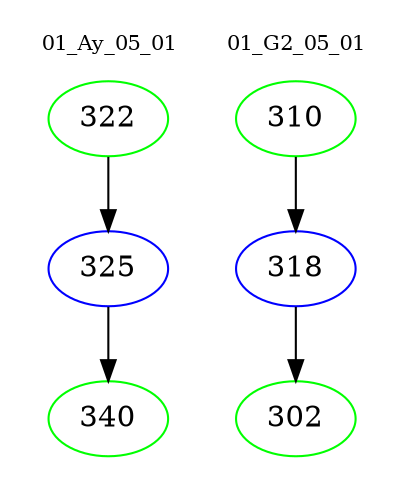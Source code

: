 digraph{
subgraph cluster_0 {
color = white
label = "01_Ay_05_01";
fontsize=10;
T0_322 [label="322", color="green"]
T0_322 -> T0_325 [color="black"]
T0_325 [label="325", color="blue"]
T0_325 -> T0_340 [color="black"]
T0_340 [label="340", color="green"]
}
subgraph cluster_1 {
color = white
label = "01_G2_05_01";
fontsize=10;
T1_310 [label="310", color="green"]
T1_310 -> T1_318 [color="black"]
T1_318 [label="318", color="blue"]
T1_318 -> T1_302 [color="black"]
T1_302 [label="302", color="green"]
}
}
